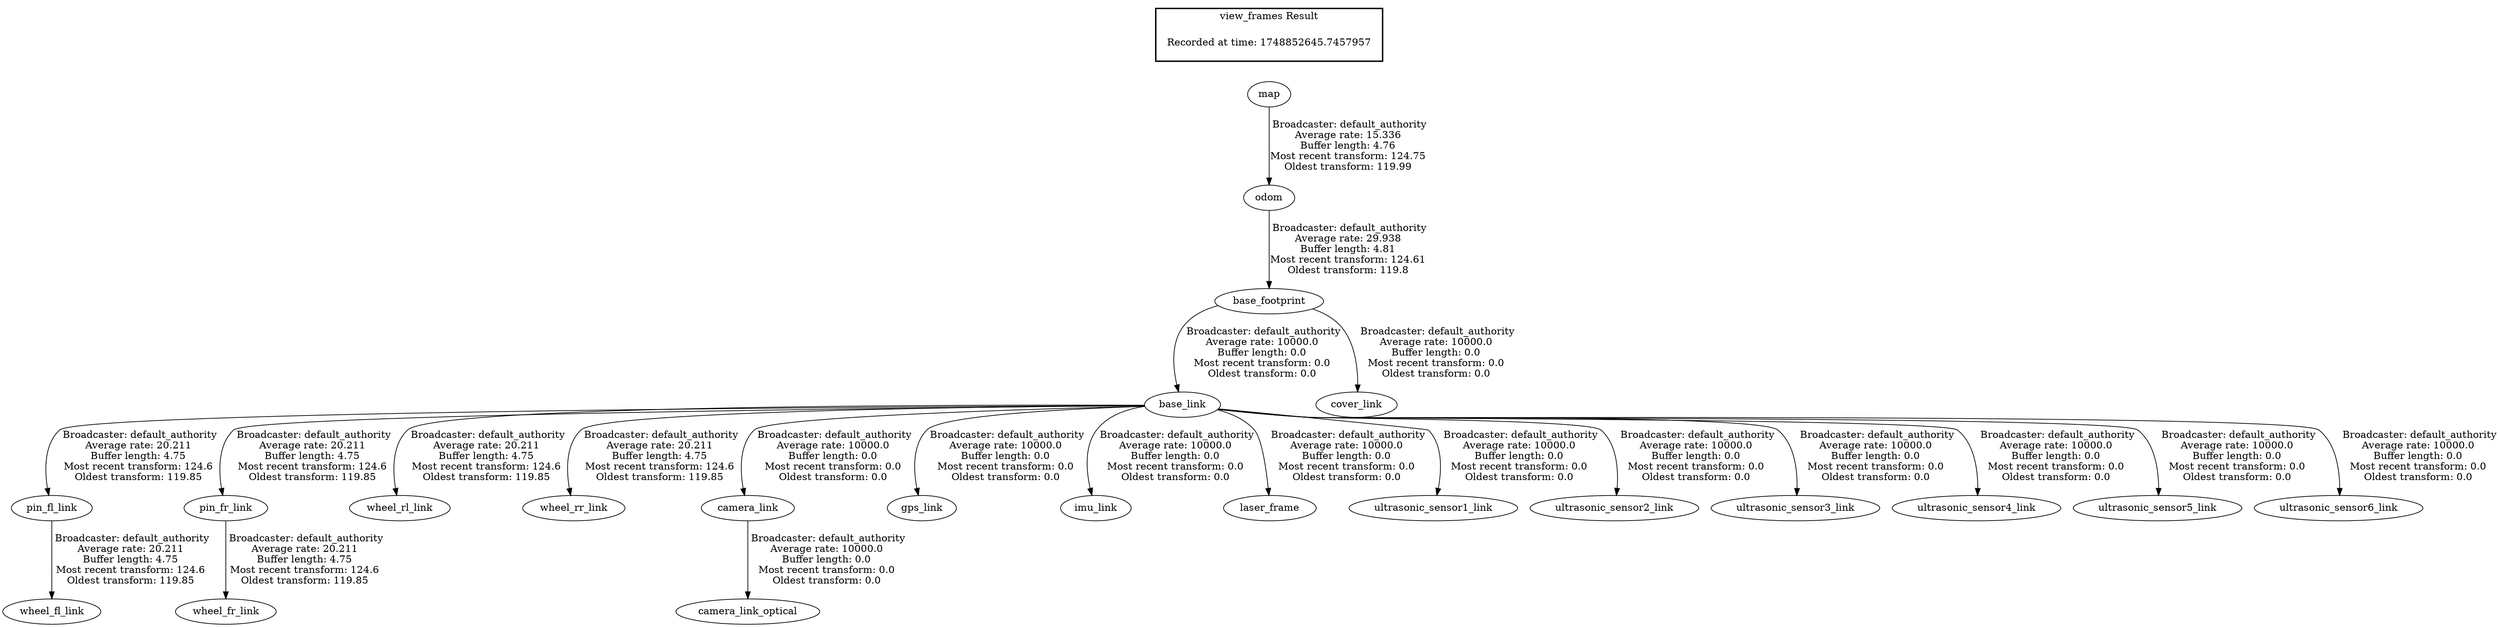 digraph G {
"base_link" -> "pin_fl_link"[label=" Broadcaster: default_authority\nAverage rate: 20.211\nBuffer length: 4.75\nMost recent transform: 124.6\nOldest transform: 119.85\n"];
"base_footprint" -> "base_link"[label=" Broadcaster: default_authority\nAverage rate: 10000.0\nBuffer length: 0.0\nMost recent transform: 0.0\nOldest transform: 0.0\n"];
"base_link" -> "pin_fr_link"[label=" Broadcaster: default_authority\nAverage rate: 20.211\nBuffer length: 4.75\nMost recent transform: 124.6\nOldest transform: 119.85\n"];
"pin_fl_link" -> "wheel_fl_link"[label=" Broadcaster: default_authority\nAverage rate: 20.211\nBuffer length: 4.75\nMost recent transform: 124.6\nOldest transform: 119.85\n"];
"pin_fr_link" -> "wheel_fr_link"[label=" Broadcaster: default_authority\nAverage rate: 20.211\nBuffer length: 4.75\nMost recent transform: 124.6\nOldest transform: 119.85\n"];
"base_link" -> "wheel_rl_link"[label=" Broadcaster: default_authority\nAverage rate: 20.211\nBuffer length: 4.75\nMost recent transform: 124.6\nOldest transform: 119.85\n"];
"base_link" -> "wheel_rr_link"[label=" Broadcaster: default_authority\nAverage rate: 20.211\nBuffer length: 4.75\nMost recent transform: 124.6\nOldest transform: 119.85\n"];
"odom" -> "base_footprint"[label=" Broadcaster: default_authority\nAverage rate: 29.938\nBuffer length: 4.81\nMost recent transform: 124.61\nOldest transform: 119.8\n"];
"map" -> "odom"[label=" Broadcaster: default_authority\nAverage rate: 15.336\nBuffer length: 4.76\nMost recent transform: 124.75\nOldest transform: 119.99\n"];
"base_link" -> "camera_link"[label=" Broadcaster: default_authority\nAverage rate: 10000.0\nBuffer length: 0.0\nMost recent transform: 0.0\nOldest transform: 0.0\n"];
"camera_link" -> "camera_link_optical"[label=" Broadcaster: default_authority\nAverage rate: 10000.0\nBuffer length: 0.0\nMost recent transform: 0.0\nOldest transform: 0.0\n"];
"base_footprint" -> "cover_link"[label=" Broadcaster: default_authority\nAverage rate: 10000.0\nBuffer length: 0.0\nMost recent transform: 0.0\nOldest transform: 0.0\n"];
"base_link" -> "gps_link"[label=" Broadcaster: default_authority\nAverage rate: 10000.0\nBuffer length: 0.0\nMost recent transform: 0.0\nOldest transform: 0.0\n"];
"base_link" -> "imu_link"[label=" Broadcaster: default_authority\nAverage rate: 10000.0\nBuffer length: 0.0\nMost recent transform: 0.0\nOldest transform: 0.0\n"];
"base_link" -> "laser_frame"[label=" Broadcaster: default_authority\nAverage rate: 10000.0\nBuffer length: 0.0\nMost recent transform: 0.0\nOldest transform: 0.0\n"];
"base_link" -> "ultrasonic_sensor1_link"[label=" Broadcaster: default_authority\nAverage rate: 10000.0\nBuffer length: 0.0\nMost recent transform: 0.0\nOldest transform: 0.0\n"];
"base_link" -> "ultrasonic_sensor2_link"[label=" Broadcaster: default_authority\nAverage rate: 10000.0\nBuffer length: 0.0\nMost recent transform: 0.0\nOldest transform: 0.0\n"];
"base_link" -> "ultrasonic_sensor3_link"[label=" Broadcaster: default_authority\nAverage rate: 10000.0\nBuffer length: 0.0\nMost recent transform: 0.0\nOldest transform: 0.0\n"];
"base_link" -> "ultrasonic_sensor4_link"[label=" Broadcaster: default_authority\nAverage rate: 10000.0\nBuffer length: 0.0\nMost recent transform: 0.0\nOldest transform: 0.0\n"];
"base_link" -> "ultrasonic_sensor5_link"[label=" Broadcaster: default_authority\nAverage rate: 10000.0\nBuffer length: 0.0\nMost recent transform: 0.0\nOldest transform: 0.0\n"];
"base_link" -> "ultrasonic_sensor6_link"[label=" Broadcaster: default_authority\nAverage rate: 10000.0\nBuffer length: 0.0\nMost recent transform: 0.0\nOldest transform: 0.0\n"];
edge [style=invis];
 subgraph cluster_legend { style=bold; color=black; label ="view_frames Result";
"Recorded at time: 1748852645.7457957"[ shape=plaintext ] ;
}->"map";
}